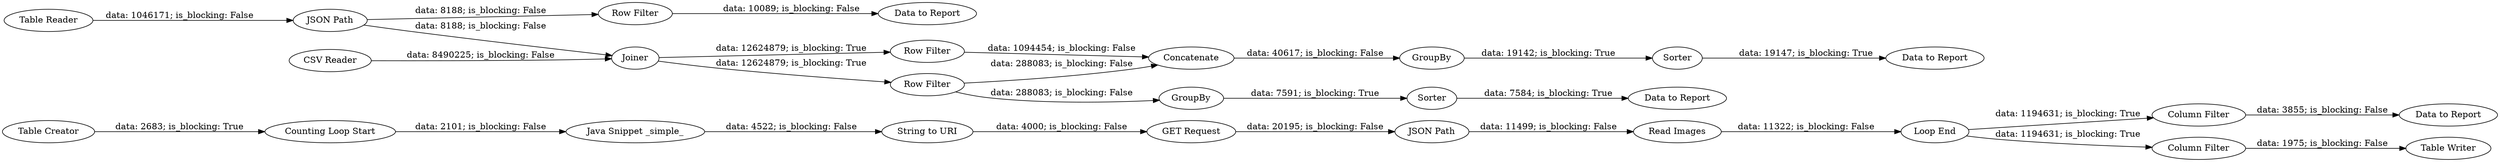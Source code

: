 digraph {
	"7083806651711682978_15" [label="JSON Path"]
	"7083806651711682978_39" [label="Column Filter"]
	"7083806651711682978_37" [label=Sorter]
	"7083806651711682978_34" [label="Row Filter"]
	"7083806651711682978_24" [label="JSON Path"]
	"7083806651711682978_26" [label="Row Filter"]
	"7083806651711682978_23" [label="Table Reader"]
	"7083806651711682978_30" [label="Row Filter"]
	"7083806651711682978_36" [label=GroupBy]
	"7083806651711682978_22" [label="Table Writer"]
	"7083806651711682978_14" [label="String to URI"]
	"7083806651711682978_13" [label="GET Request"]
	"7083806651711682978_31" [label=GroupBy]
	"7083806651711682978_28" [label="CSV Reader"]
	"7083806651711682978_40" [label="Data to Report"]
	"7083806651711682978_29" [label=Joiner]
	"7083806651711682978_32" [label=Sorter]
	"7083806651711682978_10" [label="Loop End"]
	"7083806651711682978_17" [label="Read Images"]
	"7083806651711682978_11" [label="Table Creator"]
	"7083806651711682978_6" [label="Counting Loop Start"]
	"7083806651711682978_38" [label="Data to Report"]
	"7083806651711682978_33" [label="Data to Report"]
	"7083806651711682978_27" [label="Data to Report"]
	"7083806651711682978_12" [label="Java Snippet _simple_"]
	"7083806651711682978_21" [label="Column Filter"]
	"7083806651711682978_35" [label=Concatenate]
	"7083806651711682978_30" -> "7083806651711682978_31" [label="data: 288083; is_blocking: False"]
	"7083806651711682978_36" -> "7083806651711682978_37" [label="data: 19142; is_blocking: True"]
	"7083806651711682978_35" -> "7083806651711682978_36" [label="data: 40617; is_blocking: False"]
	"7083806651711682978_29" -> "7083806651711682978_34" [label="data: 12624879; is_blocking: True"]
	"7083806651711682978_12" -> "7083806651711682978_14" [label="data: 4522; is_blocking: False"]
	"7083806651711682978_32" -> "7083806651711682978_33" [label="data: 7584; is_blocking: True"]
	"7083806651711682978_34" -> "7083806651711682978_35" [label="data: 1094454; is_blocking: False"]
	"7083806651711682978_37" -> "7083806651711682978_38" [label="data: 19147; is_blocking: True"]
	"7083806651711682978_6" -> "7083806651711682978_12" [label="data: 2101; is_blocking: False"]
	"7083806651711682978_21" -> "7083806651711682978_22" [label="data: 1975; is_blocking: False"]
	"7083806651711682978_23" -> "7083806651711682978_24" [label="data: 1046171; is_blocking: False"]
	"7083806651711682978_29" -> "7083806651711682978_30" [label="data: 12624879; is_blocking: True"]
	"7083806651711682978_26" -> "7083806651711682978_27" [label="data: 10089; is_blocking: False"]
	"7083806651711682978_30" -> "7083806651711682978_35" [label="data: 288083; is_blocking: False"]
	"7083806651711682978_24" -> "7083806651711682978_26" [label="data: 8188; is_blocking: False"]
	"7083806651711682978_15" -> "7083806651711682978_17" [label="data: 11499; is_blocking: False"]
	"7083806651711682978_17" -> "7083806651711682978_10" [label="data: 11322; is_blocking: False"]
	"7083806651711682978_10" -> "7083806651711682978_39" [label="data: 1194631; is_blocking: True"]
	"7083806651711682978_11" -> "7083806651711682978_6" [label="data: 2683; is_blocking: True"]
	"7083806651711682978_10" -> "7083806651711682978_21" [label="data: 1194631; is_blocking: True"]
	"7083806651711682978_13" -> "7083806651711682978_15" [label="data: 20195; is_blocking: False"]
	"7083806651711682978_31" -> "7083806651711682978_32" [label="data: 7591; is_blocking: True"]
	"7083806651711682978_28" -> "7083806651711682978_29" [label="data: 8490225; is_blocking: False"]
	"7083806651711682978_39" -> "7083806651711682978_40" [label="data: 3855; is_blocking: False"]
	"7083806651711682978_14" -> "7083806651711682978_13" [label="data: 4000; is_blocking: False"]
	"7083806651711682978_24" -> "7083806651711682978_29" [label="data: 8188; is_blocking: False"]
	rankdir=LR
}
